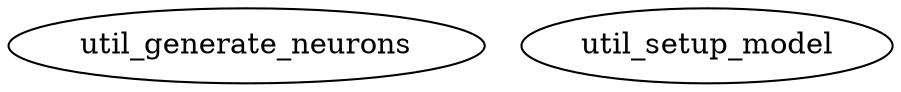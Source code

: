 /* Created by mdot for Matlab */
digraph m2html {

  util_generate_neurons [URL="util_generate_neurons.html"];
  util_setup_model [URL="util_setup_model.html"];
}